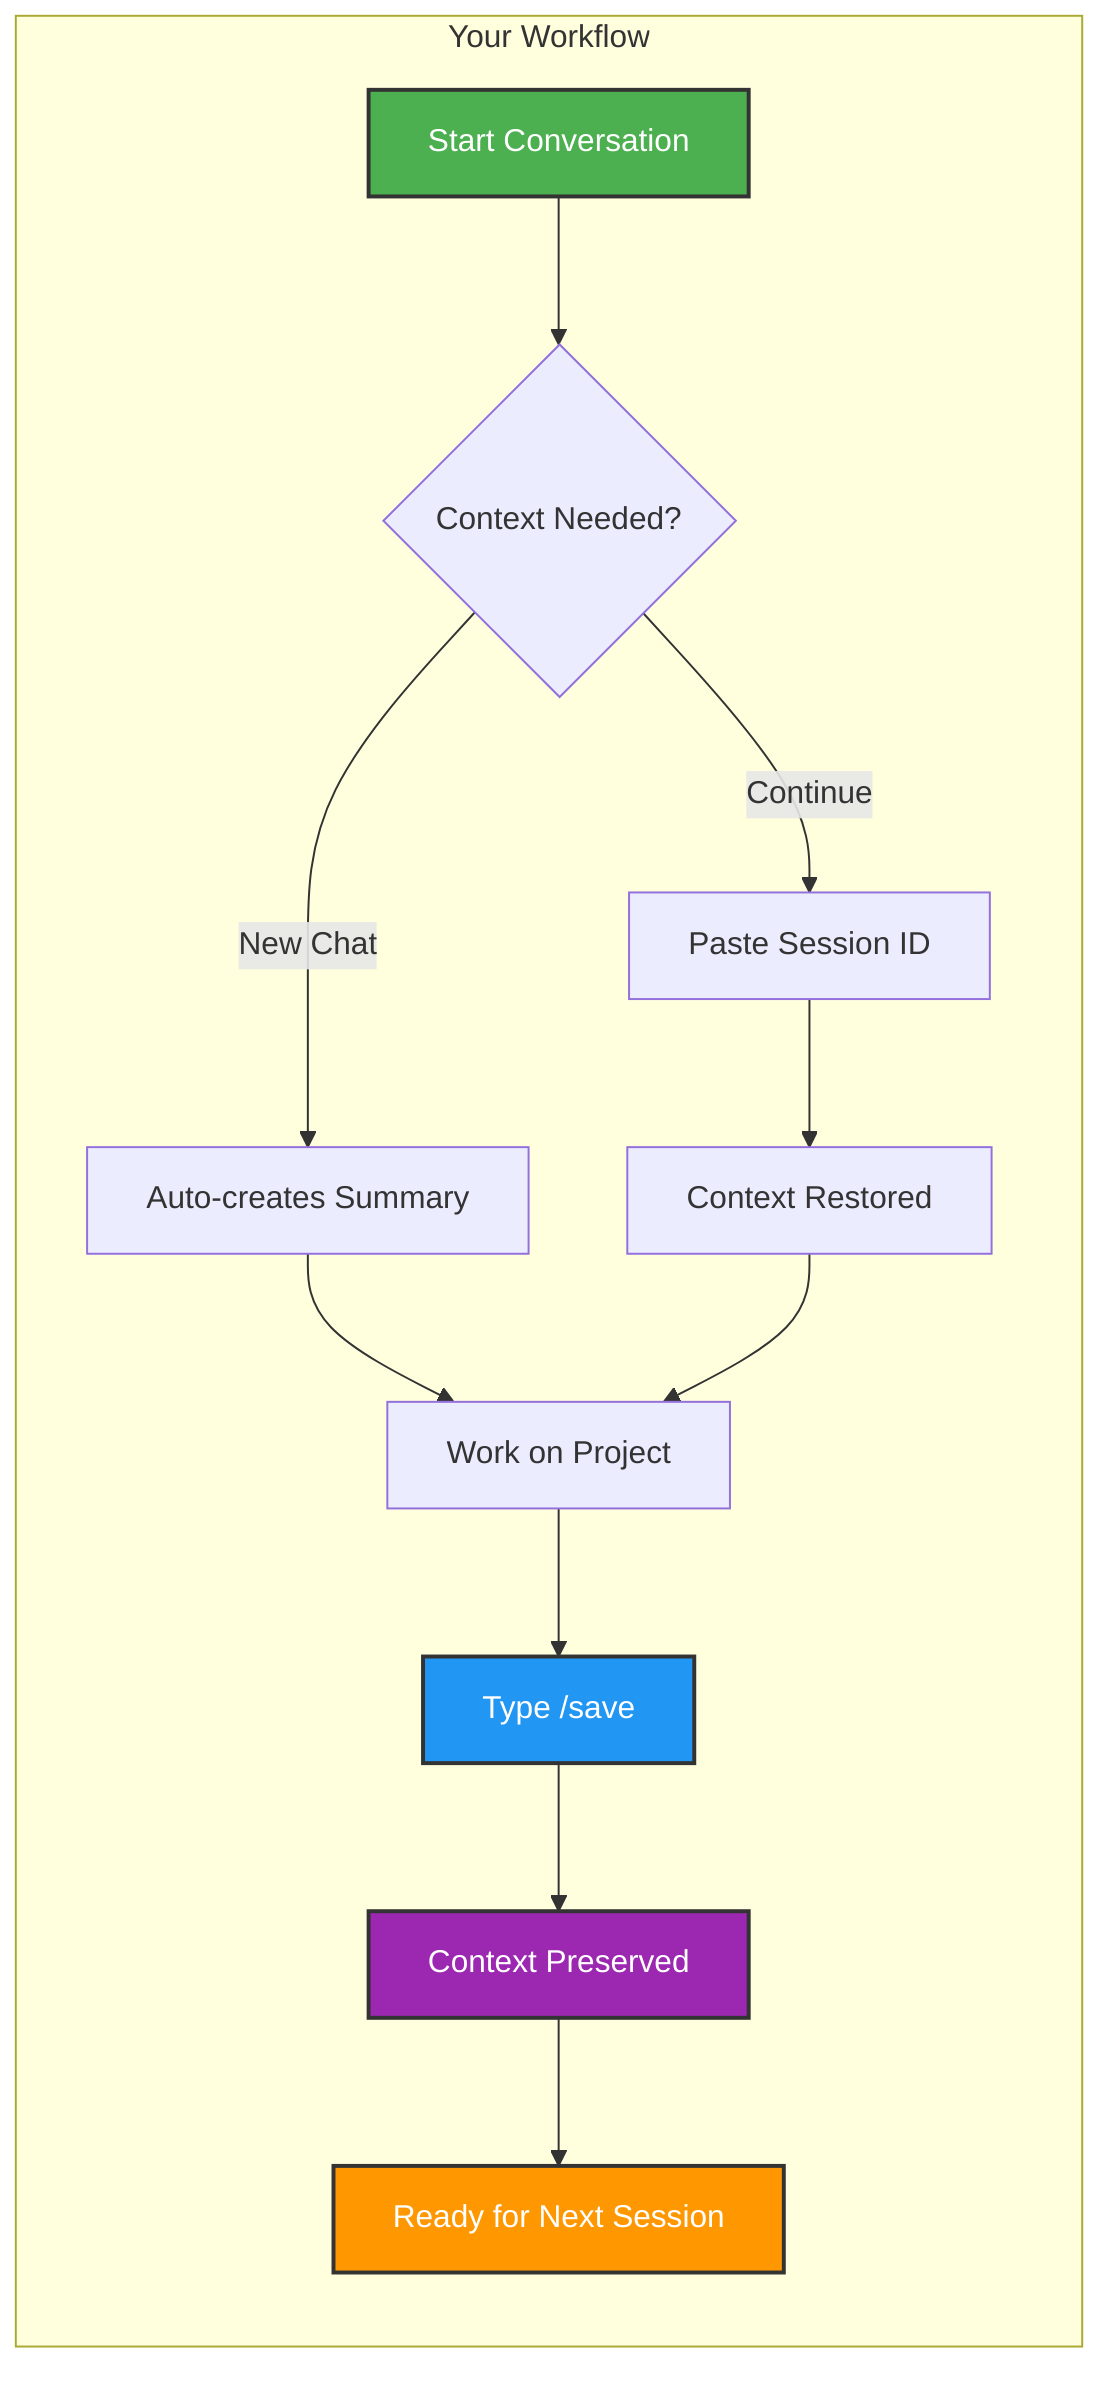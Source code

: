 graph LR
    subgraph "Your Workflow"
        A[Start Conversation] --> B{Context Needed?}
        B -->|New Chat| C[Auto-creates Summary]
        B -->|Continue| D[Paste Session ID]
        D --> E[Context Restored]
        C --> F[Work on Project]
        E --> F
        F --> G[Type /save]
        G --> H[Context Preserved]
        H --> I[Ready for Next Session]
    end
    
    style A fill:#4CAF50,stroke:#333,stroke-width:2px,color:#fff
    style G fill:#2196F3,stroke:#333,stroke-width:2px,color:#fff
    style H fill:#9C27B0,stroke:#333,stroke-width:2px,color:#fff
    style I fill:#FF9800,stroke:#333,stroke-width:2px,color:#fff
